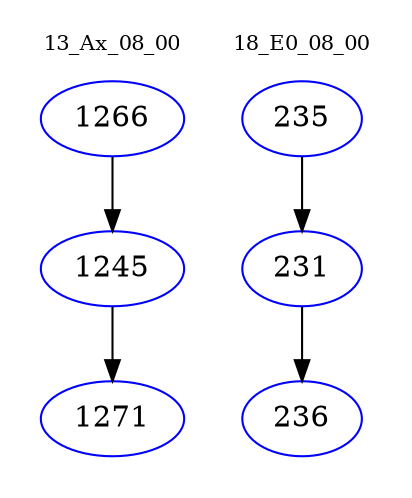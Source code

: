 digraph{
subgraph cluster_0 {
color = white
label = "13_Ax_08_00";
fontsize=10;
T0_1266 [label="1266", color="blue"]
T0_1266 -> T0_1245 [color="black"]
T0_1245 [label="1245", color="blue"]
T0_1245 -> T0_1271 [color="black"]
T0_1271 [label="1271", color="blue"]
}
subgraph cluster_1 {
color = white
label = "18_E0_08_00";
fontsize=10;
T1_235 [label="235", color="blue"]
T1_235 -> T1_231 [color="black"]
T1_231 [label="231", color="blue"]
T1_231 -> T1_236 [color="black"]
T1_236 [label="236", color="blue"]
}
}

